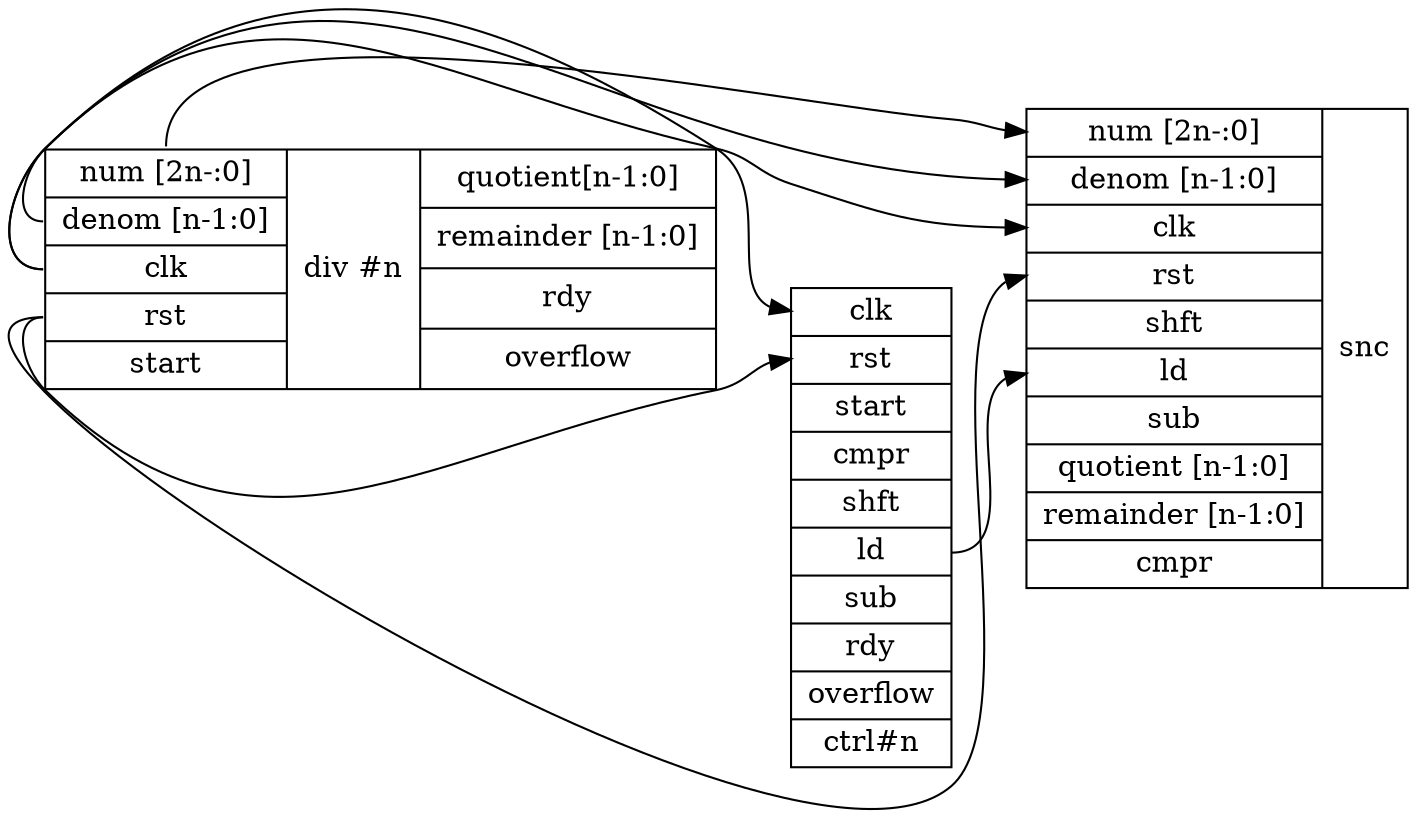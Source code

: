 digraph G {
    graph [rankdir = LR];

	//graph[splines=ortho];
    node[shape=record]

	div [label="{{<num> num [2n-:0] | <denom> denom [n-1:0] | <clk> clk | <rst> rst | <start> start } | div #n | {<quotient> quotient[n-1:0] | <remainder> remainder [n-1:0] | <rdy> rdy | <overflow> overflow}}"];
	ctrl[label="{{<clk>clk | <rst>rst | <start>start | <cmpr>cmpr | <shft>shft | <ld>ld | <sub>sub | <rdy>rdy | <overflow>overflow}} | ctrl#n "];
	snc [label="{{<num>num [2n-:0] | <denom> denom [n-1:0] |  <clk> clk |  <rst> rst |  <shft> shft | <ld>ld | <sub> sub | <quotient> quotient [n-1:0] | <remainder> remainder [n-1:0] | cmpr} | snc}"];
	
	div:num   -> snc:num
	div:denom -> snc:denom
	div:clk   -> ctrl:clk
	div:clk   -> snc:clk
	div:rst   -> ctrl:rst
	div:rst   -> snc:rst
	ctrl:ld   -> snc:ld
}
